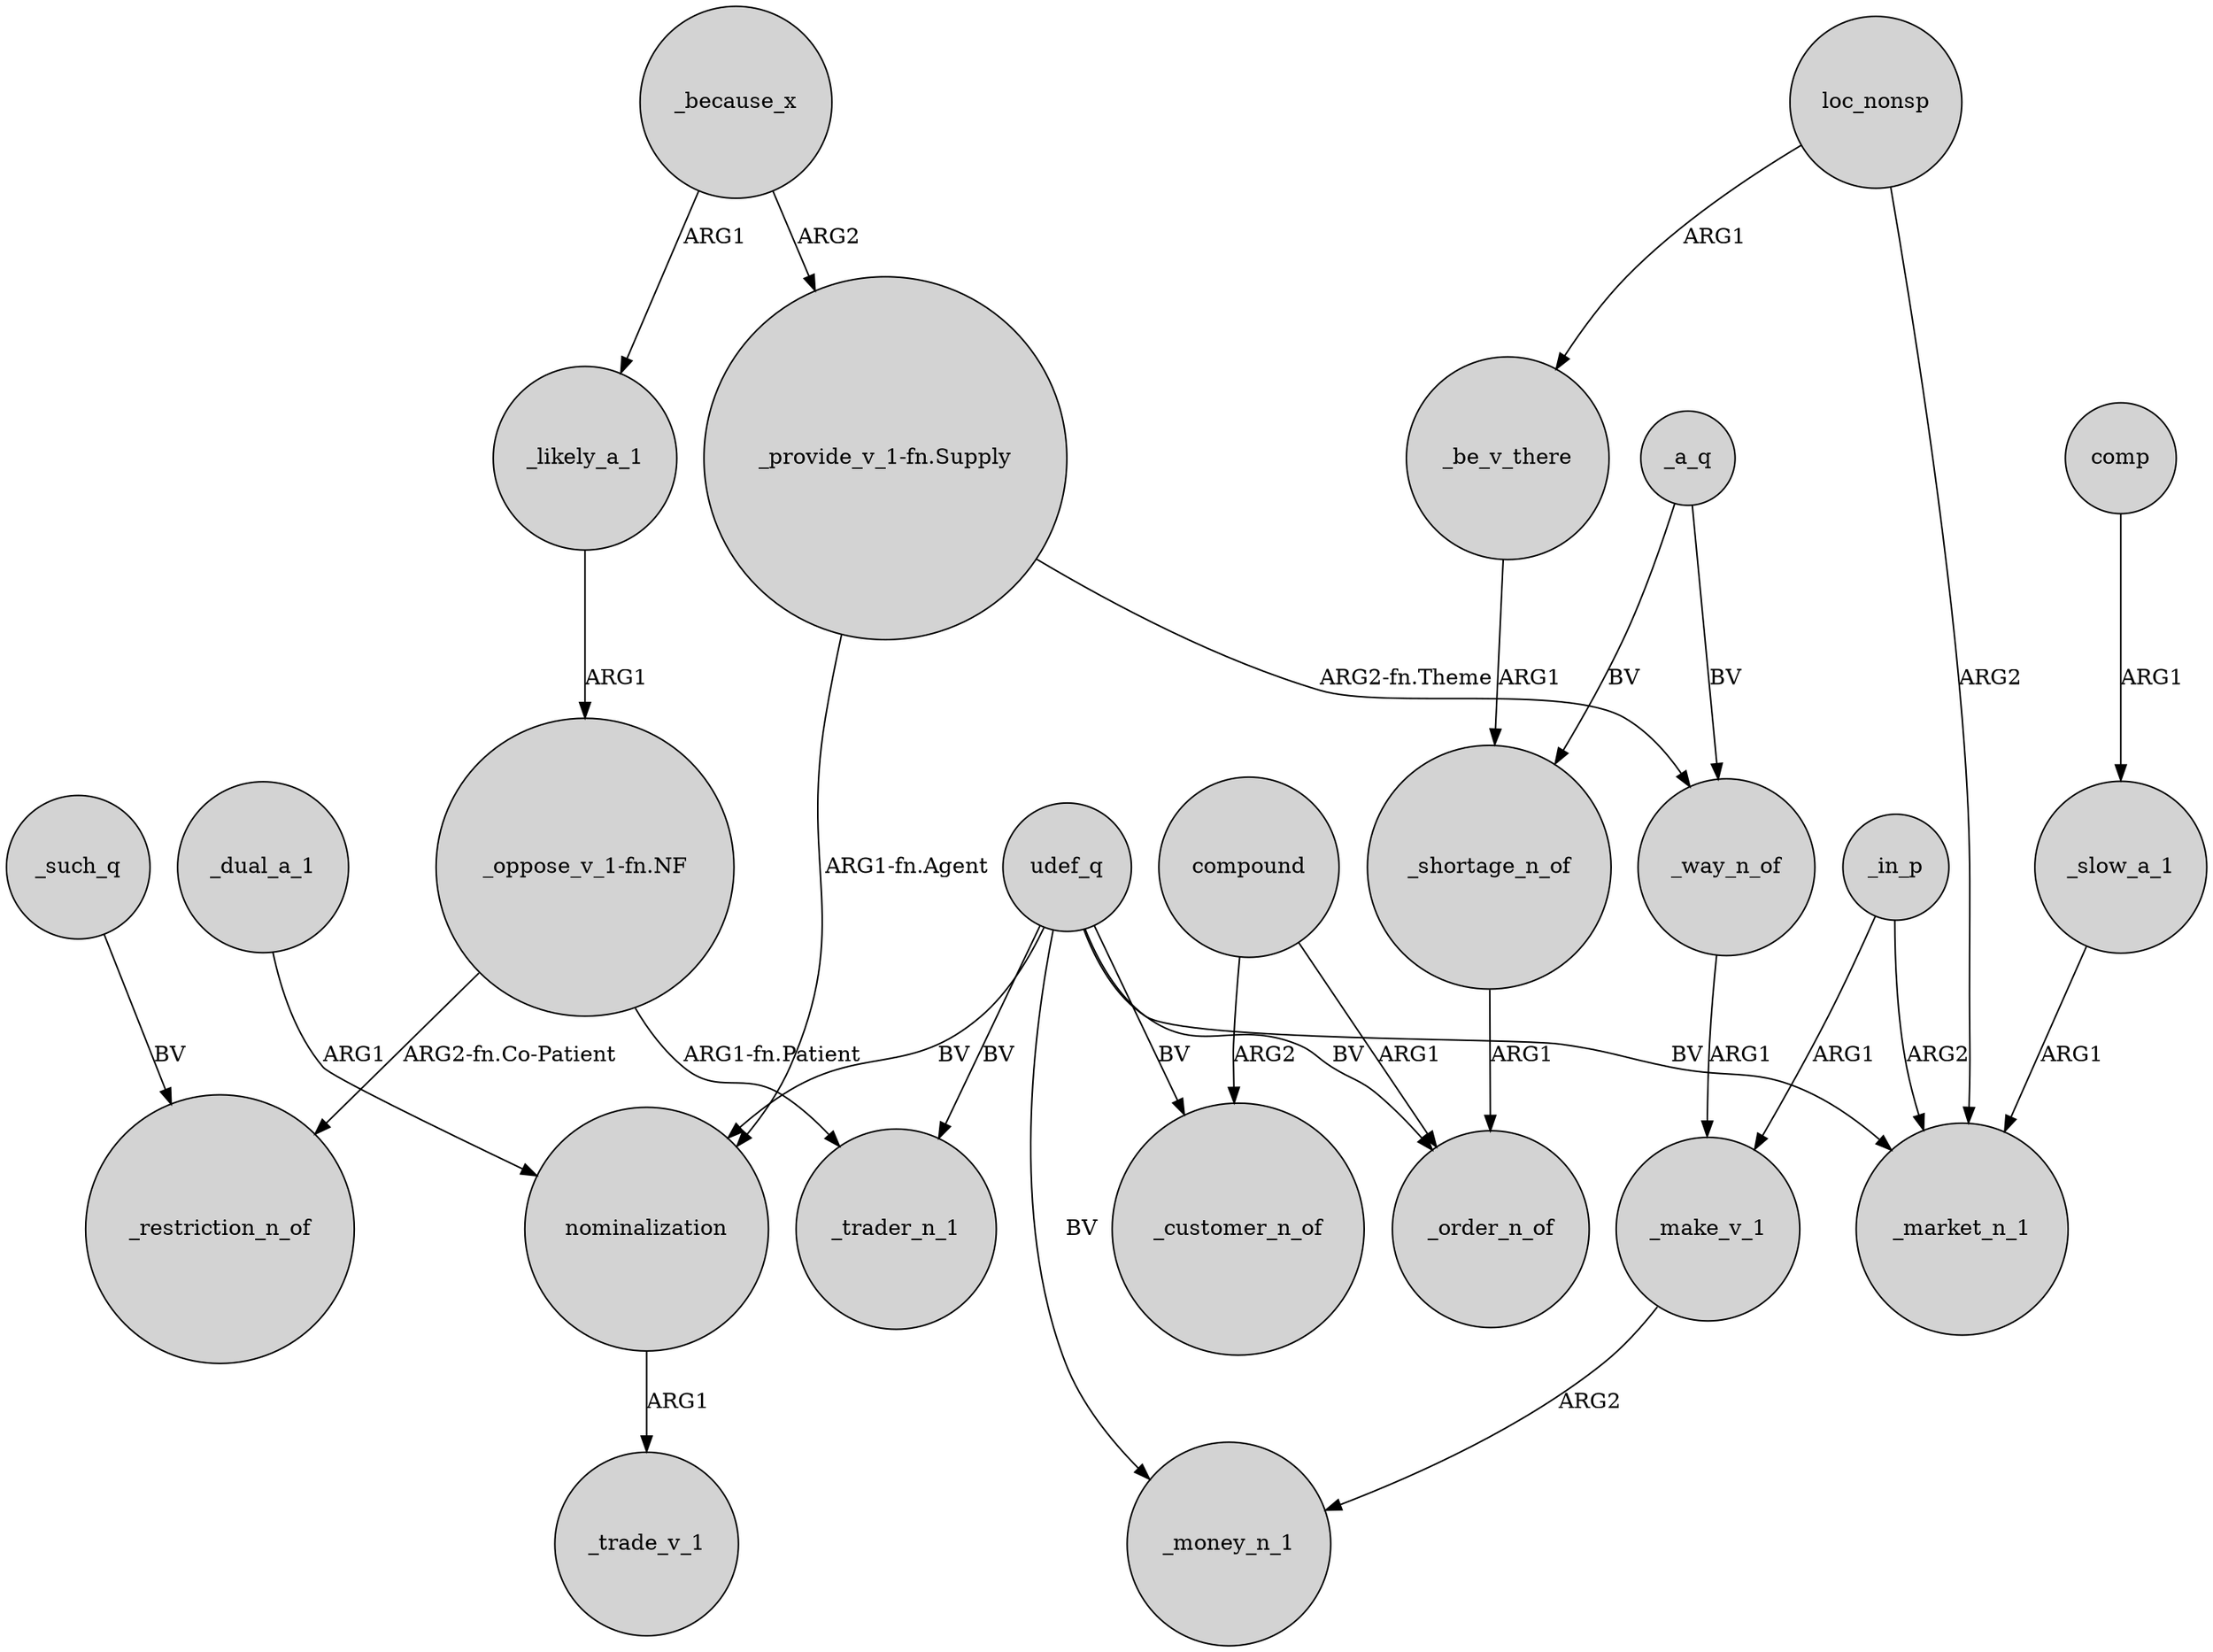 digraph {
	node [shape=circle style=filled]
	udef_q -> _money_n_1 [label=BV]
	"_oppose_v_1-fn.NF" -> _trader_n_1 [label="ARG1-fn.Patient"]
	udef_q -> _order_n_of [label=BV]
	udef_q -> _trader_n_1 [label=BV]
	loc_nonsp -> _market_n_1 [label=ARG2]
	_slow_a_1 -> _market_n_1 [label=ARG1]
	loc_nonsp -> _be_v_there [label=ARG1]
	"_provide_v_1-fn.Supply" -> _way_n_of [label="ARG2-fn.Theme"]
	udef_q -> _market_n_1 [label=BV]
	_because_x -> _likely_a_1 [label=ARG1]
	nominalization -> _trade_v_1 [label=ARG1]
	_likely_a_1 -> "_oppose_v_1-fn.NF" [label=ARG1]
	"_oppose_v_1-fn.NF" -> _restriction_n_of [label="ARG2-fn.Co-Patient"]
	_a_q -> _shortage_n_of [label=BV]
	compound -> _order_n_of [label=ARG1]
	_such_q -> _restriction_n_of [label=BV]
	udef_q -> _customer_n_of [label=BV]
	_in_p -> _make_v_1 [label=ARG1]
	_because_x -> "_provide_v_1-fn.Supply" [label=ARG2]
	comp -> _slow_a_1 [label=ARG1]
	udef_q -> nominalization [label=BV]
	_make_v_1 -> _money_n_1 [label=ARG2]
	_in_p -> _market_n_1 [label=ARG2]
	_dual_a_1 -> nominalization [label=ARG1]
	_a_q -> _way_n_of [label=BV]
	_way_n_of -> _make_v_1 [label=ARG1]
	_shortage_n_of -> _order_n_of [label=ARG1]
	"_provide_v_1-fn.Supply" -> nominalization [label="ARG1-fn.Agent"]
	compound -> _customer_n_of [label=ARG2]
	_be_v_there -> _shortage_n_of [label=ARG1]
}
